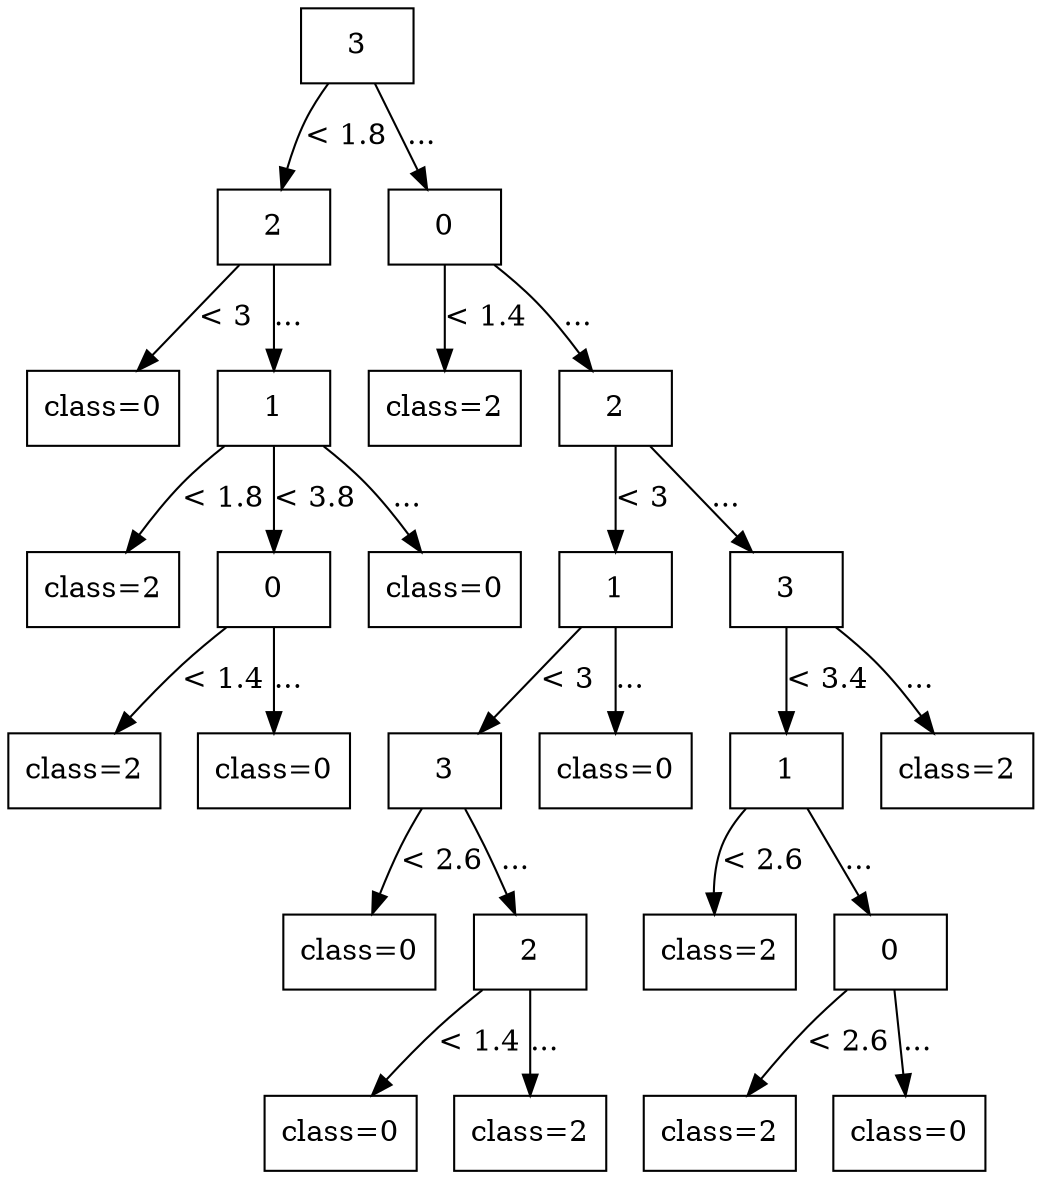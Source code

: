 digraph G {
node [shape=box];

0 [label="3"];

1 [label="2"];
9 [label="0"];

0 -> 1 [label="< 1.8"];
0 -> 9 [label="..."];

2 [label="class=0"];
3 [label="1"];
10 [label="class=2"];
11 [label="2"];

1 -> 2 [label="< 3"];
1 -> 3 [label="..."];
9 -> 10 [label="< 1.4"];
9 -> 11 [label="..."];

4 [label="class=2"];
5 [label="0"];
8 [label="class=0"];
12 [label="1"];
19 [label="3"];

3 -> 4 [label="< 1.8"];
3 -> 5 [label="< 3.8"];
3 -> 8 [label="..."];
11 -> 12 [label="< 3"];
11 -> 19 [label="..."];

6 [label="class=2"];
7 [label="class=0"];
13 [label="3"];
18 [label="class=0"];
20 [label="1"];
25 [label="class=2"];

5 -> 6 [label="< 1.4"];
5 -> 7 [label="..."];
12 -> 13 [label="< 3"];
12 -> 18 [label="..."];
19 -> 20 [label="< 3.4"];
19 -> 25 [label="..."];

14 [label="class=0"];
15 [label="2"];
21 [label="class=2"];
22 [label="0"];

13 -> 14 [label="< 2.6"];
13 -> 15 [label="..."];
20 -> 21 [label="< 2.6"];
20 -> 22 [label="..."];

16 [label="class=0"];
17 [label="class=2"];
23 [label="class=2"];
24 [label="class=0"];

15 -> 16 [label="< 1.4"];
15 -> 17 [label="..."];
22 -> 23 [label="< 2.6"];
22 -> 24 [label="..."];

}